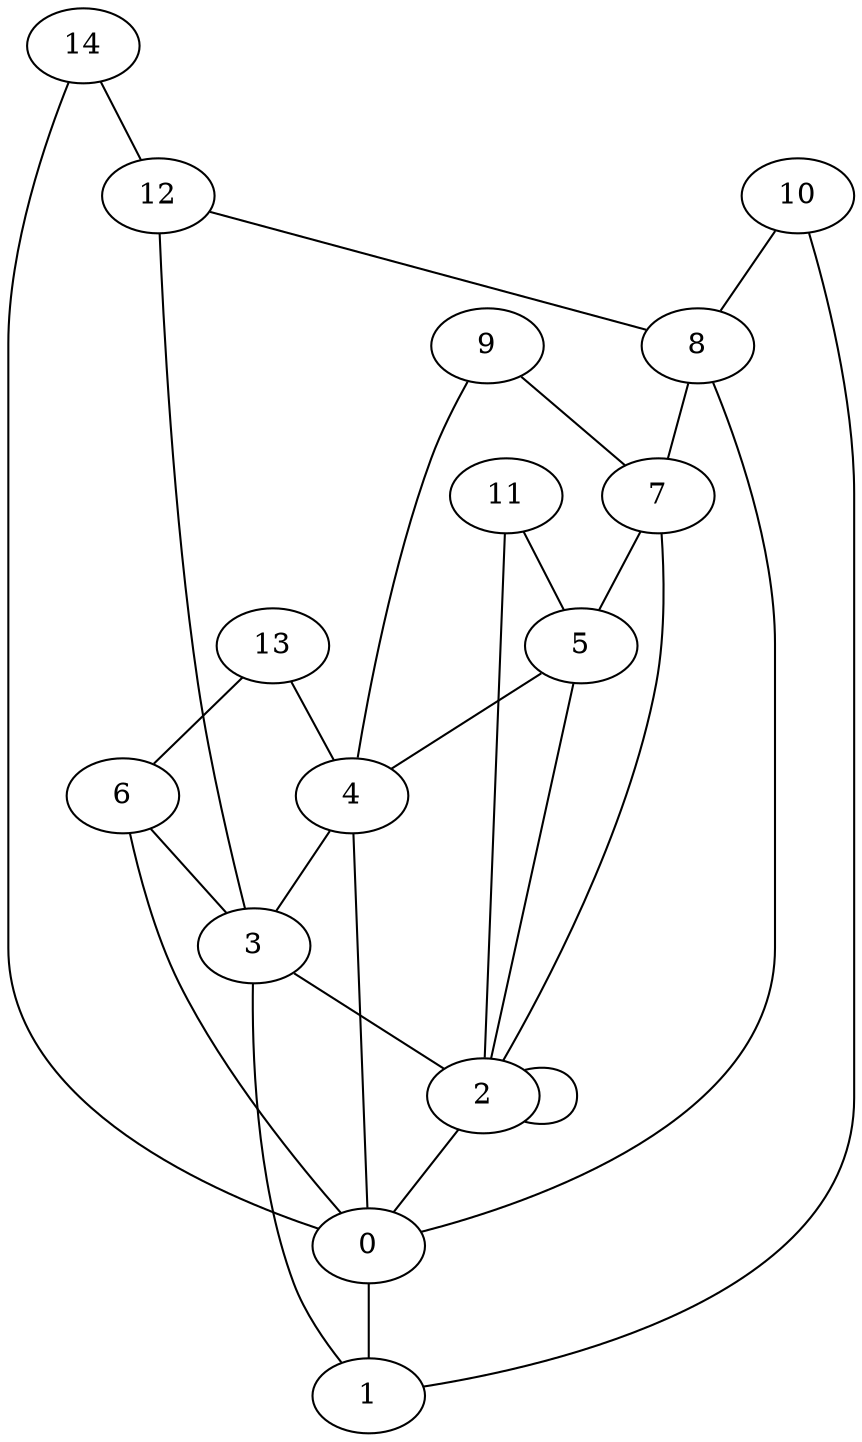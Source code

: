 graph G {
  "0";
  "1";
  "2";
  "3";
  "4";
  "5";
  "6";
  "7";
  "8";
  "9";
  "10";
  "11";
  "12";
  "13";
  "14";
    "4" -- "3";
    "9" -- "4";
    "7" -- "5";
    "2" -- "0";
    "2" -- "2";
    "12" -- "8";
    "8" -- "0";
    "5" -- "2";
    "3" -- "1";
    "11" -- "2";
    "14" -- "0";
    "5" -- "4";
    "6" -- "3";
    "12" -- "3";
    "0" -- "1";
    "4" -- "0";
    "7" -- "2";
    "9" -- "7";
    "13" -- "6";
    "14" -- "12";
    "11" -- "5";
    "13" -- "4";
    "10" -- "8";
    "6" -- "0";
    "3" -- "2";
    "10" -- "1";
    "8" -- "7";
}
